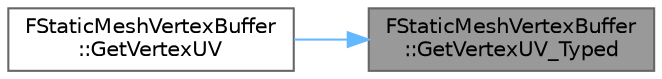 digraph "FStaticMeshVertexBuffer::GetVertexUV_Typed"
{
 // INTERACTIVE_SVG=YES
 // LATEX_PDF_SIZE
  bgcolor="transparent";
  edge [fontname=Helvetica,fontsize=10,labelfontname=Helvetica,labelfontsize=10];
  node [fontname=Helvetica,fontsize=10,shape=box,height=0.2,width=0.4];
  rankdir="RL";
  Node1 [id="Node000001",label="FStaticMeshVertexBuffer\l::GetVertexUV_Typed",height=0.2,width=0.4,color="gray40", fillcolor="grey60", style="filled", fontcolor="black",tooltip=" "];
  Node1 -> Node2 [id="edge1_Node000001_Node000002",dir="back",color="steelblue1",style="solid",tooltip=" "];
  Node2 [id="Node000002",label="FStaticMeshVertexBuffer\l::GetVertexUV",height=0.2,width=0.4,color="grey40", fillcolor="white", style="filled",URL="$d7/d68/classFStaticMeshVertexBuffer.html#a914ddef3ec050654f6d2ea2c93b8d021",tooltip="Set the vertex UV values at the given index in the vertex buffer."];
}
